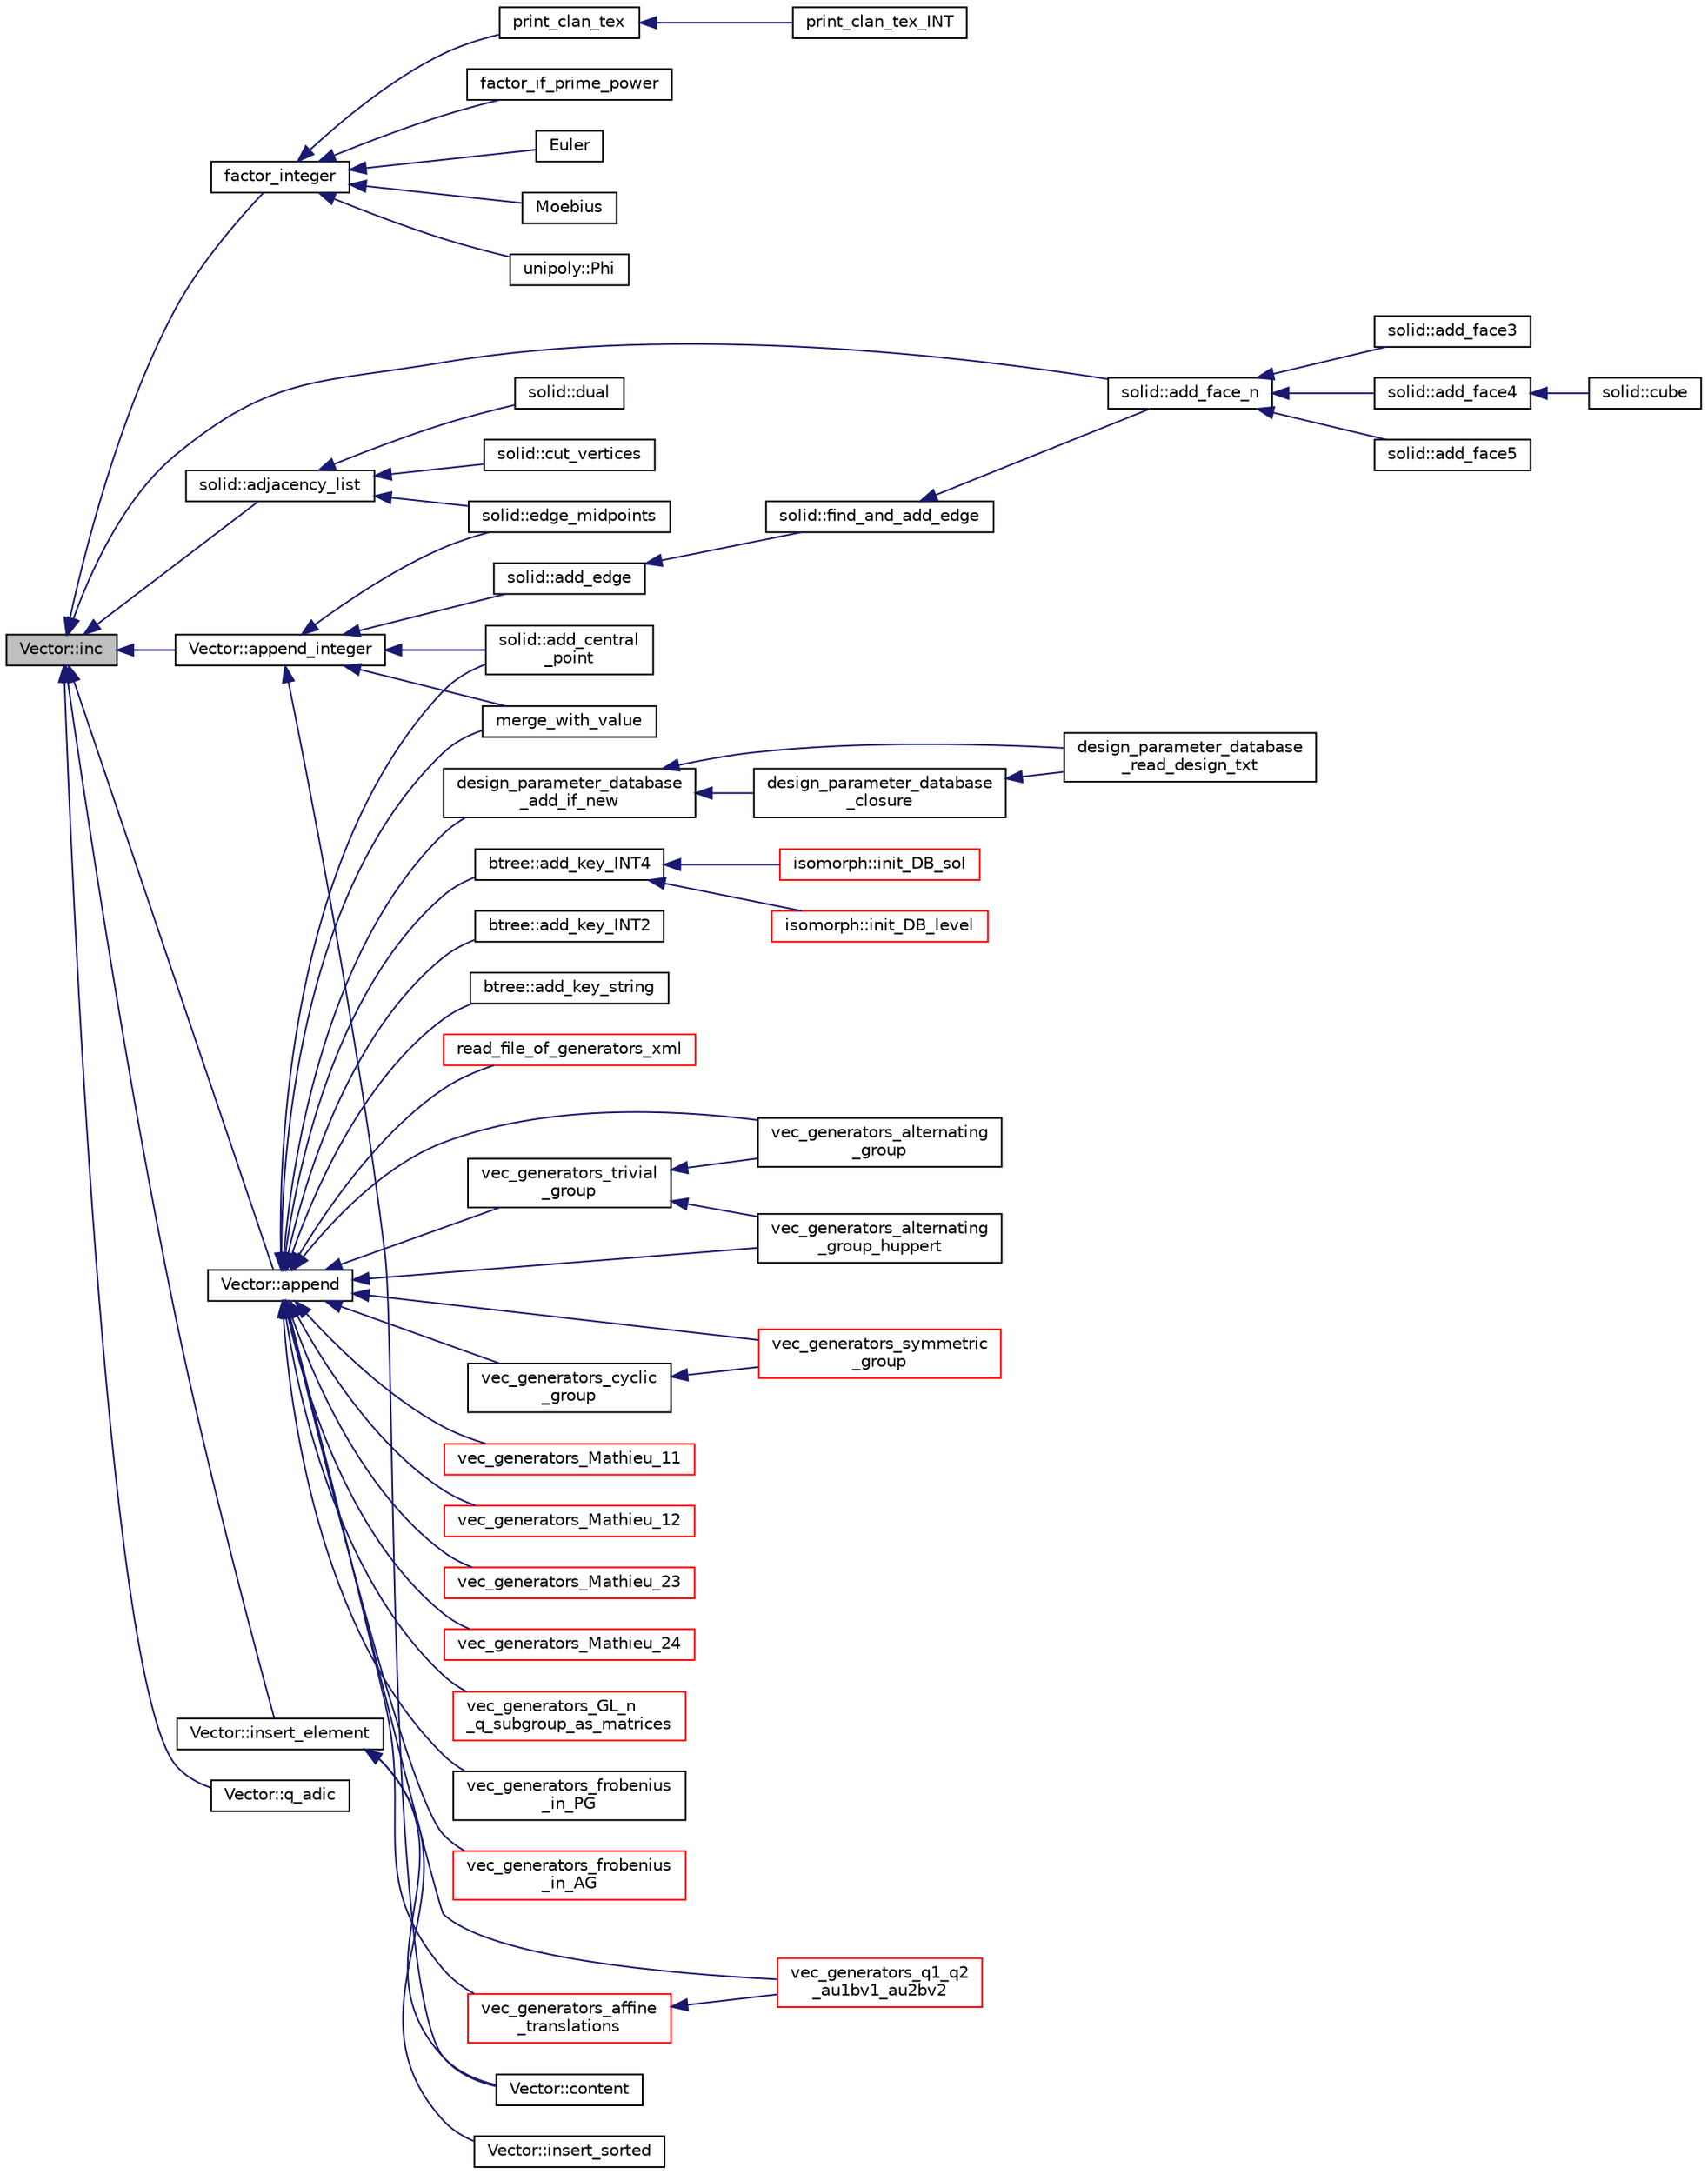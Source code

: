 digraph "Vector::inc"
{
  edge [fontname="Helvetica",fontsize="10",labelfontname="Helvetica",labelfontsize="10"];
  node [fontname="Helvetica",fontsize="10",shape=record];
  rankdir="LR";
  Node2203 [label="Vector::inc",height=0.2,width=0.4,color="black", fillcolor="grey75", style="filled", fontcolor="black"];
  Node2203 -> Node2204 [dir="back",color="midnightblue",fontsize="10",style="solid",fontname="Helvetica"];
  Node2204 [label="factor_integer",height=0.2,width=0.4,color="black", fillcolor="white", style="filled",URL="$d3/d72/global_8_c.html#ab7a2d5a4156f2d475fa1b257a3380ef6"];
  Node2204 -> Node2205 [dir="back",color="midnightblue",fontsize="10",style="solid",fontname="Helvetica"];
  Node2205 [label="print_clan_tex",height=0.2,width=0.4,color="black", fillcolor="white", style="filled",URL="$d9/d60/discreta_8h.html#a46caf83aa0d557a42ac3710c7f5dc665"];
  Node2205 -> Node2206 [dir="back",color="midnightblue",fontsize="10",style="solid",fontname="Helvetica"];
  Node2206 [label="print_clan_tex_INT",height=0.2,width=0.4,color="black", fillcolor="white", style="filled",URL="$d9/d60/discreta_8h.html#a6940852a56bea54b6b60aa35e5894664"];
  Node2204 -> Node2207 [dir="back",color="midnightblue",fontsize="10",style="solid",fontname="Helvetica"];
  Node2207 [label="factor_if_prime_power",height=0.2,width=0.4,color="black", fillcolor="white", style="filled",URL="$d3/d72/global_8_c.html#ac66689a1831f1441ba096694995b5944"];
  Node2204 -> Node2208 [dir="back",color="midnightblue",fontsize="10",style="solid",fontname="Helvetica"];
  Node2208 [label="Euler",height=0.2,width=0.4,color="black", fillcolor="white", style="filled",URL="$d3/d72/global_8_c.html#af15585e99628f28c0fe1efb1b15caf79"];
  Node2204 -> Node2209 [dir="back",color="midnightblue",fontsize="10",style="solid",fontname="Helvetica"];
  Node2209 [label="Moebius",height=0.2,width=0.4,color="black", fillcolor="white", style="filled",URL="$d3/d72/global_8_c.html#aafefa2cd6c3ce1547f5ab6c28456ca03"];
  Node2204 -> Node2210 [dir="back",color="midnightblue",fontsize="10",style="solid",fontname="Helvetica"];
  Node2210 [label="unipoly::Phi",height=0.2,width=0.4,color="black", fillcolor="white", style="filled",URL="$d1/d89/classunipoly.html#a50f2edff215daebf54b1e010d99f630d"];
  Node2203 -> Node2211 [dir="back",color="midnightblue",fontsize="10",style="solid",fontname="Helvetica"];
  Node2211 [label="solid::add_face_n",height=0.2,width=0.4,color="black", fillcolor="white", style="filled",URL="$d8/def/classsolid.html#adbadfbdd46abe10cb56f041d2408b001"];
  Node2211 -> Node2212 [dir="back",color="midnightblue",fontsize="10",style="solid",fontname="Helvetica"];
  Node2212 [label="solid::add_face3",height=0.2,width=0.4,color="black", fillcolor="white", style="filled",URL="$d8/def/classsolid.html#a6875ab7d3238826f030bae684137f789"];
  Node2211 -> Node2213 [dir="back",color="midnightblue",fontsize="10",style="solid",fontname="Helvetica"];
  Node2213 [label="solid::add_face4",height=0.2,width=0.4,color="black", fillcolor="white", style="filled",URL="$d8/def/classsolid.html#ae0c74bc52056d190e54a60c78c1858a2"];
  Node2213 -> Node2214 [dir="back",color="midnightblue",fontsize="10",style="solid",fontname="Helvetica"];
  Node2214 [label="solid::cube",height=0.2,width=0.4,color="black", fillcolor="white", style="filled",URL="$d8/def/classsolid.html#a308e6888759550da489397527ed89137"];
  Node2211 -> Node2215 [dir="back",color="midnightblue",fontsize="10",style="solid",fontname="Helvetica"];
  Node2215 [label="solid::add_face5",height=0.2,width=0.4,color="black", fillcolor="white", style="filled",URL="$d8/def/classsolid.html#a56243f48f4573b2989154be1dca68713"];
  Node2203 -> Node2216 [dir="back",color="midnightblue",fontsize="10",style="solid",fontname="Helvetica"];
  Node2216 [label="solid::adjacency_list",height=0.2,width=0.4,color="black", fillcolor="white", style="filled",URL="$d8/def/classsolid.html#af0ad596c4fd4b091118dd0d6e3e3bf67"];
  Node2216 -> Node2217 [dir="back",color="midnightblue",fontsize="10",style="solid",fontname="Helvetica"];
  Node2217 [label="solid::dual",height=0.2,width=0.4,color="black", fillcolor="white", style="filled",URL="$d8/def/classsolid.html#a0147bd21fc7bfed44a10f3b5eca66757"];
  Node2216 -> Node2218 [dir="back",color="midnightblue",fontsize="10",style="solid",fontname="Helvetica"];
  Node2218 [label="solid::cut_vertices",height=0.2,width=0.4,color="black", fillcolor="white", style="filled",URL="$d8/def/classsolid.html#a286d7bb090878dfbdc2fcd0dcf4739ce"];
  Node2216 -> Node2219 [dir="back",color="midnightblue",fontsize="10",style="solid",fontname="Helvetica"];
  Node2219 [label="solid::edge_midpoints",height=0.2,width=0.4,color="black", fillcolor="white", style="filled",URL="$d8/def/classsolid.html#a00f043a4986f0eec6ed05c14d64919dc"];
  Node2203 -> Node2220 [dir="back",color="midnightblue",fontsize="10",style="solid",fontname="Helvetica"];
  Node2220 [label="Vector::append_integer",height=0.2,width=0.4,color="black", fillcolor="white", style="filled",URL="$d5/db2/class_vector.html#a8b77be10bea96a9bfa50f43726c942e5"];
  Node2220 -> Node2221 [dir="back",color="midnightblue",fontsize="10",style="solid",fontname="Helvetica"];
  Node2221 [label="solid::add_edge",height=0.2,width=0.4,color="black", fillcolor="white", style="filled",URL="$d8/def/classsolid.html#a972d36c69f629d8f78d3a7fccb5b75ba"];
  Node2221 -> Node2222 [dir="back",color="midnightblue",fontsize="10",style="solid",fontname="Helvetica"];
  Node2222 [label="solid::find_and_add_edge",height=0.2,width=0.4,color="black", fillcolor="white", style="filled",URL="$d8/def/classsolid.html#a91c02de4312c4942c0f6642154d97047"];
  Node2222 -> Node2211 [dir="back",color="midnightblue",fontsize="10",style="solid",fontname="Helvetica"];
  Node2220 -> Node2219 [dir="back",color="midnightblue",fontsize="10",style="solid",fontname="Helvetica"];
  Node2220 -> Node2223 [dir="back",color="midnightblue",fontsize="10",style="solid",fontname="Helvetica"];
  Node2223 [label="solid::add_central\l_point",height=0.2,width=0.4,color="black", fillcolor="white", style="filled",URL="$d8/def/classsolid.html#abec108e749250b1fbab7c8dcf98b96ae"];
  Node2220 -> Node2224 [dir="back",color="midnightblue",fontsize="10",style="solid",fontname="Helvetica"];
  Node2224 [label="Vector::content",height=0.2,width=0.4,color="black", fillcolor="white", style="filled",URL="$d5/db2/class_vector.html#acebb5a8e10eb058e50bc373c0c478b0f"];
  Node2220 -> Node2225 [dir="back",color="midnightblue",fontsize="10",style="solid",fontname="Helvetica"];
  Node2225 [label="merge_with_value",height=0.2,width=0.4,color="black", fillcolor="white", style="filled",URL="$d5/dd8/vector_8_c.html#a2471b9bb8555afd2c10f48fc09ce2a06"];
  Node2203 -> Node2226 [dir="back",color="midnightblue",fontsize="10",style="solid",fontname="Helvetica"];
  Node2226 [label="Vector::append",height=0.2,width=0.4,color="black", fillcolor="white", style="filled",URL="$d5/db2/class_vector.html#aec80be90cd2cbfe79267220113b679c4"];
  Node2226 -> Node2227 [dir="back",color="midnightblue",fontsize="10",style="solid",fontname="Helvetica"];
  Node2227 [label="design_parameter_database\l_add_if_new",height=0.2,width=0.4,color="black", fillcolor="white", style="filled",URL="$d9/d60/discreta_8h.html#afab003d450b51bb6c988b57c3451f535"];
  Node2227 -> Node2228 [dir="back",color="midnightblue",fontsize="10",style="solid",fontname="Helvetica"];
  Node2228 [label="design_parameter_database\l_closure",height=0.2,width=0.4,color="black", fillcolor="white", style="filled",URL="$d9/d60/discreta_8h.html#a311d21856b33e2872f1d686c191b0003"];
  Node2228 -> Node2229 [dir="back",color="midnightblue",fontsize="10",style="solid",fontname="Helvetica"];
  Node2229 [label="design_parameter_database\l_read_design_txt",height=0.2,width=0.4,color="black", fillcolor="white", style="filled",URL="$d9/d60/discreta_8h.html#ac12f39c2d57b543c801c36d26f237ac7"];
  Node2227 -> Node2229 [dir="back",color="midnightblue",fontsize="10",style="solid",fontname="Helvetica"];
  Node2226 -> Node2230 [dir="back",color="midnightblue",fontsize="10",style="solid",fontname="Helvetica"];
  Node2230 [label="btree::add_key_INT4",height=0.2,width=0.4,color="black", fillcolor="white", style="filled",URL="$dd/db0/classbtree.html#a4c42710e5f8cb4e3991d591fe2ae6f42"];
  Node2230 -> Node2231 [dir="back",color="midnightblue",fontsize="10",style="solid",fontname="Helvetica"];
  Node2231 [label="isomorph::init_DB_sol",height=0.2,width=0.4,color="red", fillcolor="white", style="filled",URL="$d3/d5f/classisomorph.html#afd8d8a546fa9a7bc6f211b216e291039"];
  Node2230 -> Node2276 [dir="back",color="midnightblue",fontsize="10",style="solid",fontname="Helvetica"];
  Node2276 [label="isomorph::init_DB_level",height=0.2,width=0.4,color="red", fillcolor="white", style="filled",URL="$d3/d5f/classisomorph.html#a1a2df5281026bc94d57ebce33d67fe6c"];
  Node2226 -> Node2282 [dir="back",color="midnightblue",fontsize="10",style="solid",fontname="Helvetica"];
  Node2282 [label="btree::add_key_INT2",height=0.2,width=0.4,color="black", fillcolor="white", style="filled",URL="$dd/db0/classbtree.html#a4d0d3b843c9ae081d5fc0325dbdddea7"];
  Node2226 -> Node2283 [dir="back",color="midnightblue",fontsize="10",style="solid",fontname="Helvetica"];
  Node2283 [label="btree::add_key_string",height=0.2,width=0.4,color="black", fillcolor="white", style="filled",URL="$dd/db0/classbtree.html#a291b3c61b9df78471a385b990e926d66"];
  Node2226 -> Node2284 [dir="back",color="midnightblue",fontsize="10",style="solid",fontname="Helvetica"];
  Node2284 [label="read_file_of_generators_xml",height=0.2,width=0.4,color="red", fillcolor="white", style="filled",URL="$d0/dd3/perm__group__gens_8_c.html#acc8a80f029f6dab3698452c49e06b783"];
  Node2226 -> Node2287 [dir="back",color="midnightblue",fontsize="10",style="solid",fontname="Helvetica"];
  Node2287 [label="vec_generators_trivial\l_group",height=0.2,width=0.4,color="black", fillcolor="white", style="filled",URL="$d0/dd3/perm__group__gens_8_c.html#ae405774a9bffab9b714a3da636bfde42"];
  Node2287 -> Node2288 [dir="back",color="midnightblue",fontsize="10",style="solid",fontname="Helvetica"];
  Node2288 [label="vec_generators_alternating\l_group",height=0.2,width=0.4,color="black", fillcolor="white", style="filled",URL="$d0/dd3/perm__group__gens_8_c.html#a34d3004f7ecbf30db1a05c884e130744"];
  Node2287 -> Node2289 [dir="back",color="midnightblue",fontsize="10",style="solid",fontname="Helvetica"];
  Node2289 [label="vec_generators_alternating\l_group_huppert",height=0.2,width=0.4,color="black", fillcolor="white", style="filled",URL="$d0/dd3/perm__group__gens_8_c.html#a5c62097e9ad2623b09a8dfbe9380db7d"];
  Node2226 -> Node2290 [dir="back",color="midnightblue",fontsize="10",style="solid",fontname="Helvetica"];
  Node2290 [label="vec_generators_cyclic\l_group",height=0.2,width=0.4,color="black", fillcolor="white", style="filled",URL="$d0/dd3/perm__group__gens_8_c.html#a87458d3ec3a12155abeb73c81bb3653c"];
  Node2290 -> Node2291 [dir="back",color="midnightblue",fontsize="10",style="solid",fontname="Helvetica"];
  Node2291 [label="vec_generators_symmetric\l_group",height=0.2,width=0.4,color="red", fillcolor="white", style="filled",URL="$d0/dd3/perm__group__gens_8_c.html#a8fd875094f55682c6bf65d1fb5e6e2bc"];
  Node2226 -> Node2291 [dir="back",color="midnightblue",fontsize="10",style="solid",fontname="Helvetica"];
  Node2226 -> Node2288 [dir="back",color="midnightblue",fontsize="10",style="solid",fontname="Helvetica"];
  Node2226 -> Node2289 [dir="back",color="midnightblue",fontsize="10",style="solid",fontname="Helvetica"];
  Node2226 -> Node2294 [dir="back",color="midnightblue",fontsize="10",style="solid",fontname="Helvetica"];
  Node2294 [label="vec_generators_Mathieu_11",height=0.2,width=0.4,color="red", fillcolor="white", style="filled",URL="$d0/dd3/perm__group__gens_8_c.html#a79f40f9f619ba6f8a6c32e6c1df04e52"];
  Node2226 -> Node2296 [dir="back",color="midnightblue",fontsize="10",style="solid",fontname="Helvetica"];
  Node2296 [label="vec_generators_Mathieu_12",height=0.2,width=0.4,color="red", fillcolor="white", style="filled",URL="$d0/dd3/perm__group__gens_8_c.html#a07c56b14e85701ba7f5105d7c953175b"];
  Node2226 -> Node2297 [dir="back",color="midnightblue",fontsize="10",style="solid",fontname="Helvetica"];
  Node2297 [label="vec_generators_Mathieu_23",height=0.2,width=0.4,color="red", fillcolor="white", style="filled",URL="$d0/dd3/perm__group__gens_8_c.html#a6728e2b0fff129a1db3e8d0dc8c86304"];
  Node2226 -> Node2298 [dir="back",color="midnightblue",fontsize="10",style="solid",fontname="Helvetica"];
  Node2298 [label="vec_generators_Mathieu_24",height=0.2,width=0.4,color="red", fillcolor="white", style="filled",URL="$d0/dd3/perm__group__gens_8_c.html#a2fc2258663a8a040ec6eca37c3ff1bf9"];
  Node2226 -> Node2299 [dir="back",color="midnightblue",fontsize="10",style="solid",fontname="Helvetica"];
  Node2299 [label="vec_generators_GL_n\l_q_subgroup_as_matrices",height=0.2,width=0.4,color="red", fillcolor="white", style="filled",URL="$d0/dd3/perm__group__gens_8_c.html#a67390878e31e37836b12fa5d56e72394"];
  Node2226 -> Node2306 [dir="back",color="midnightblue",fontsize="10",style="solid",fontname="Helvetica"];
  Node2306 [label="vec_generators_frobenius\l_in_PG",height=0.2,width=0.4,color="black", fillcolor="white", style="filled",URL="$d0/dd3/perm__group__gens_8_c.html#a9e10945efd7f35b31fdeb07fa51a86a7"];
  Node2226 -> Node2307 [dir="back",color="midnightblue",fontsize="10",style="solid",fontname="Helvetica"];
  Node2307 [label="vec_generators_frobenius\l_in_AG",height=0.2,width=0.4,color="red", fillcolor="white", style="filled",URL="$d0/dd3/perm__group__gens_8_c.html#aa7e25c62e5735b9785e9dfa02413cbab"];
  Node2226 -> Node2308 [dir="back",color="midnightblue",fontsize="10",style="solid",fontname="Helvetica"];
  Node2308 [label="vec_generators_affine\l_translations",height=0.2,width=0.4,color="red", fillcolor="white", style="filled",URL="$d0/dd3/perm__group__gens_8_c.html#a7823a00ce1bf9cd69d1f9543e594e0e6"];
  Node2308 -> Node2311 [dir="back",color="midnightblue",fontsize="10",style="solid",fontname="Helvetica"];
  Node2311 [label="vec_generators_q1_q2\l_au1bv1_au2bv2",height=0.2,width=0.4,color="red", fillcolor="white", style="filled",URL="$d0/dd3/perm__group__gens_8_c.html#aee37285cfb5987a4fc1f5c7580865175"];
  Node2226 -> Node2311 [dir="back",color="midnightblue",fontsize="10",style="solid",fontname="Helvetica"];
  Node2226 -> Node2223 [dir="back",color="midnightblue",fontsize="10",style="solid",fontname="Helvetica"];
  Node2226 -> Node2225 [dir="back",color="midnightblue",fontsize="10",style="solid",fontname="Helvetica"];
  Node2203 -> Node2313 [dir="back",color="midnightblue",fontsize="10",style="solid",fontname="Helvetica"];
  Node2313 [label="Vector::insert_element",height=0.2,width=0.4,color="black", fillcolor="white", style="filled",URL="$d5/db2/class_vector.html#ad9e492806e8a030fef5ce8fbad81fdd8"];
  Node2313 -> Node2314 [dir="back",color="midnightblue",fontsize="10",style="solid",fontname="Helvetica"];
  Node2314 [label="Vector::insert_sorted",height=0.2,width=0.4,color="black", fillcolor="white", style="filled",URL="$d5/db2/class_vector.html#a7c0bbf84cd12a6c7f632789764deb68e"];
  Node2313 -> Node2224 [dir="back",color="midnightblue",fontsize="10",style="solid",fontname="Helvetica"];
  Node2203 -> Node2315 [dir="back",color="midnightblue",fontsize="10",style="solid",fontname="Helvetica"];
  Node2315 [label="Vector::q_adic",height=0.2,width=0.4,color="black", fillcolor="white", style="filled",URL="$d5/db2/class_vector.html#a58a53ccd874adbd27703e327d607eec7"];
}
